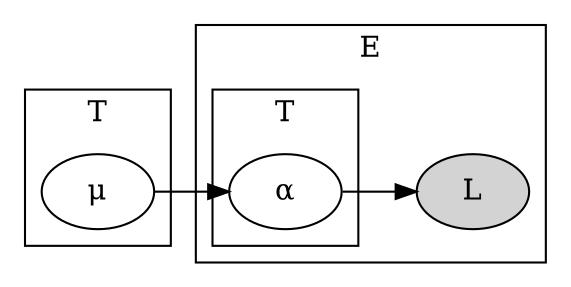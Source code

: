 digraph {
  rankdir = LR;
  subgraph cluster_mu_plate {
    label = "T";
    mu [label = "&mu;"];
  }
  subgraph cluster_L_plate {
    label = "E";
    subgraph cluster_alpha_plate {
      label = "T";
      alpha [label = "&alpha;"];
    }
    L [style = filled];
  }
  mu -> alpha -> L;
}